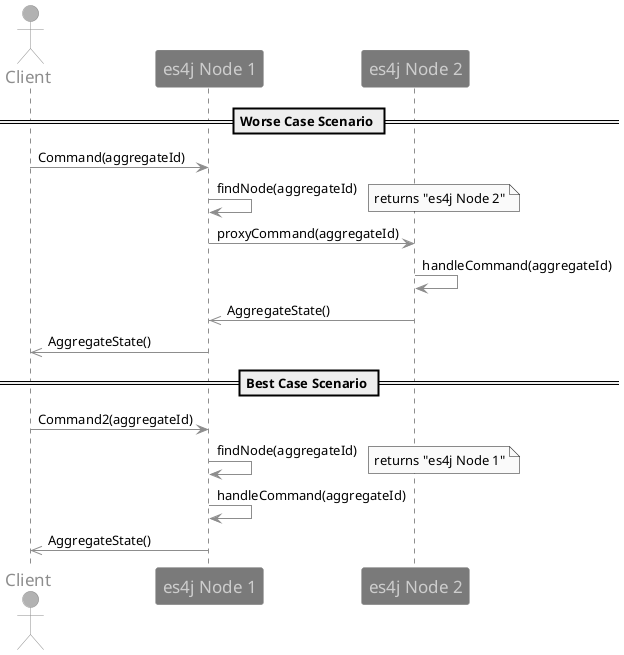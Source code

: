 @startuml
skinparam sequence {
    ArrowColor DeepSkyBlue
    ActorBorderColor DeepSkyBlue
    LifeLineBorderColor blue
    LifeLineBackgroundColor #A9DCDF
    ParticipantBorderColor DeepSkyBlue
    ParticipantBackgroundColor DodgerBlue
    ParticipantFontName Impact
    ParticipantFontSize 17
    ParticipantFontColor #A9DCDF
    ActorBackgroundColor aqua
    ActorFontColor DeepSkyBlue
    ActorFontSize 17
    ActorFontName Aapex
    NoteBackgroundColor wheat
    NoteBorderColor sienna
    NoteFontColor black
}
!define DEFAULT_MONO_FONT_SIZE 14

skinparam monochrome true
actor Client
participant "es4j Node 1" as N1
participant "es4j Node 2" as N2


== Worse Case Scenario ==


note right: worse case scenario 1 network hop
Client -> N1 : Command(aggregateId)
N1 -> N1 : findNode(aggregateId)
note right: returns "es4j Node 2"
N1 -> N2: proxyCommand(aggregateId)
N2 -> N2: handleCommand(aggregateId)
N2 ->> N1 : AggregateState()
N1 ->> Client : AggregateState()


== Best Case Scenario ==

Client -> N1 : Command2(aggregateId)
N1 -> N1 : findNode(aggregateId)
note right: returns "es4j Node 1"
N1 -> N1: handleCommand(aggregateId)
N1 ->> Client : AggregateState()


@enduml


